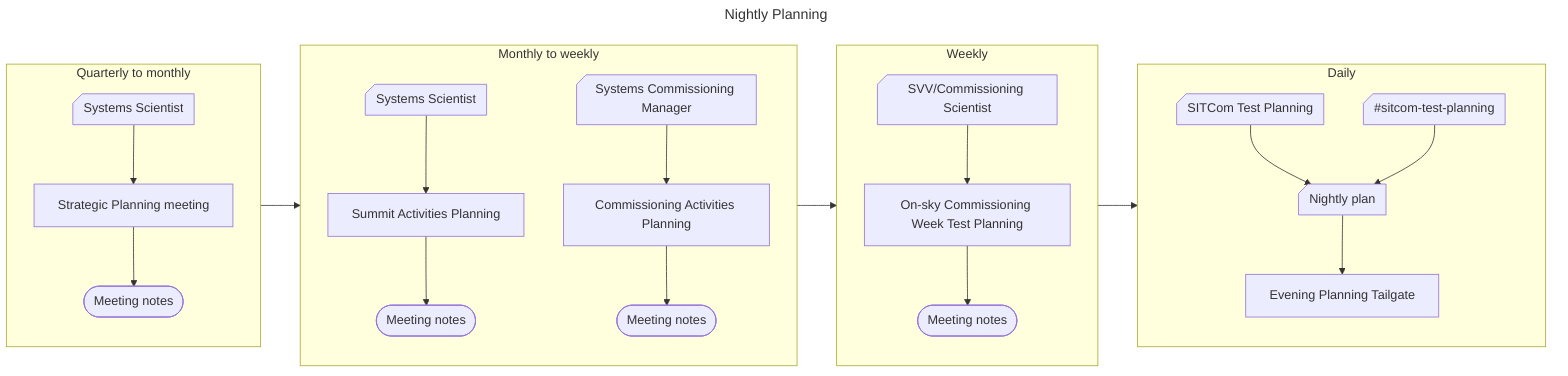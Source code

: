 ---
title: "Nightly Planning"
---
flowchart LR
Quarterly --> Monthly
 Monthly --> Weekly
  Weekly --> Daily
subgraph Quarterly [Quarterly to monthly]
   direction TB
   q0@{ shape: notch-rect, label: "Systems Scientist"}
   q1["Strategic Planning meeting"]
   q2@{ shape: pill, label: "Meeting notes"}
   click q2 "https://rubinobs.atlassian.net/wiki/spaces/LSSTPO/pages/43244380/Strategic+Planning+Meeting"
   q0 --> q1
   q1 --> q2
   end
subgraph Monthly [Monthly to weekly]
   direction TB
   M0@{ shape: notch-rect, label: "Systems Scientist"}
   M1["Summit Activities Planning"]
   M4@{ shape: pill, label: "Meeting notes"}
   click M4 "https://rubinobs.atlassian.net/wiki/spaces/LSSTCOM/pages/53740188/Rubin+Priority+Planning"
   M0 --> M1
   M1 --> M4
   M5@{ shape: notch-rect, label: "Systems Commissioning Manager"}
   M6["Commissioning Activities Planning"]
   M7@{ shape: pill, label: "Meeting notes"}
   click M7 "https://rubinobs.atlassian.net/wiki/spaces/LSSTCOM/pages/53739741/Weekly+Meetings"
   M5 --> M6
   M6 --> M7
   end
subgraph Weekly
   direction TB
   W0@{ shape: notch-rect, label: "SVV/Commissioning Scientist"}
   W1[On-sky Commissioning Week Test Planning]
   W2@{ shape: pill, label: "Meeting notes" }
   click W2 "https://rubinobs.atlassian.net/wiki/spaces/LSSTCOM/pages/68255748/Week+Test+Plan+Meeting+Notes"
   W0 --> W1
   W1 --> W2
   end
subgraph Daily
   direction TB
   D0@{ shape:  notch-rect, label: "SITCom Test Planning"}
   click D0 "https://rubinobs.atlassian.net/wiki/spaces/LSSTCOM/pages/53741775/SITCOM+Test+Planning+STP"
   D1@{ shape: notch-rect, label: "#sitcom-test-planning"}
   D2@{ shape: notch-rect, label: "Nightly plan"}
   click D2 "https://rubinobs.atlassian.net/projects/BLOCK?selectedItem=com.atlassian.plugins.atlassian-connect-plugin:com.kanoah.test-manager__main-project-page#!/v2/testCycles"
   D3["Evening Planning Tailgate"]
   D0 --> D2
   D1 --> D2
   D2 --> D3
   end